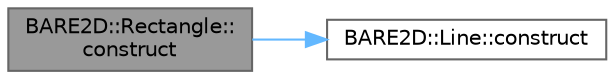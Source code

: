 digraph "BARE2D::Rectangle::construct"
{
 // INTERACTIVE_SVG=YES
 // LATEX_PDF_SIZE
  bgcolor="transparent";
  edge [fontname=Helvetica,fontsize=10,labelfontname=Helvetica,labelfontsize=10];
  node [fontname=Helvetica,fontsize=10,shape=box,height=0.2,width=0.4];
  rankdir="LR";
  Node1 [label="BARE2D::Rectangle::\lconstruct",height=0.2,width=0.4,color="gray40", fillcolor="grey60", style="filled", fontcolor="black",tooltip=" "];
  Node1 -> Node2 [color="steelblue1",style="solid"];
  Node2 [label="BARE2D::Line::construct",height=0.2,width=0.4,color="grey40", fillcolor="white", style="filled",URL="$struct_b_a_r_e2_d_1_1_line.html#adec7795f4c307ea1bf78d4e87fd7bc79",tooltip=" "];
}
